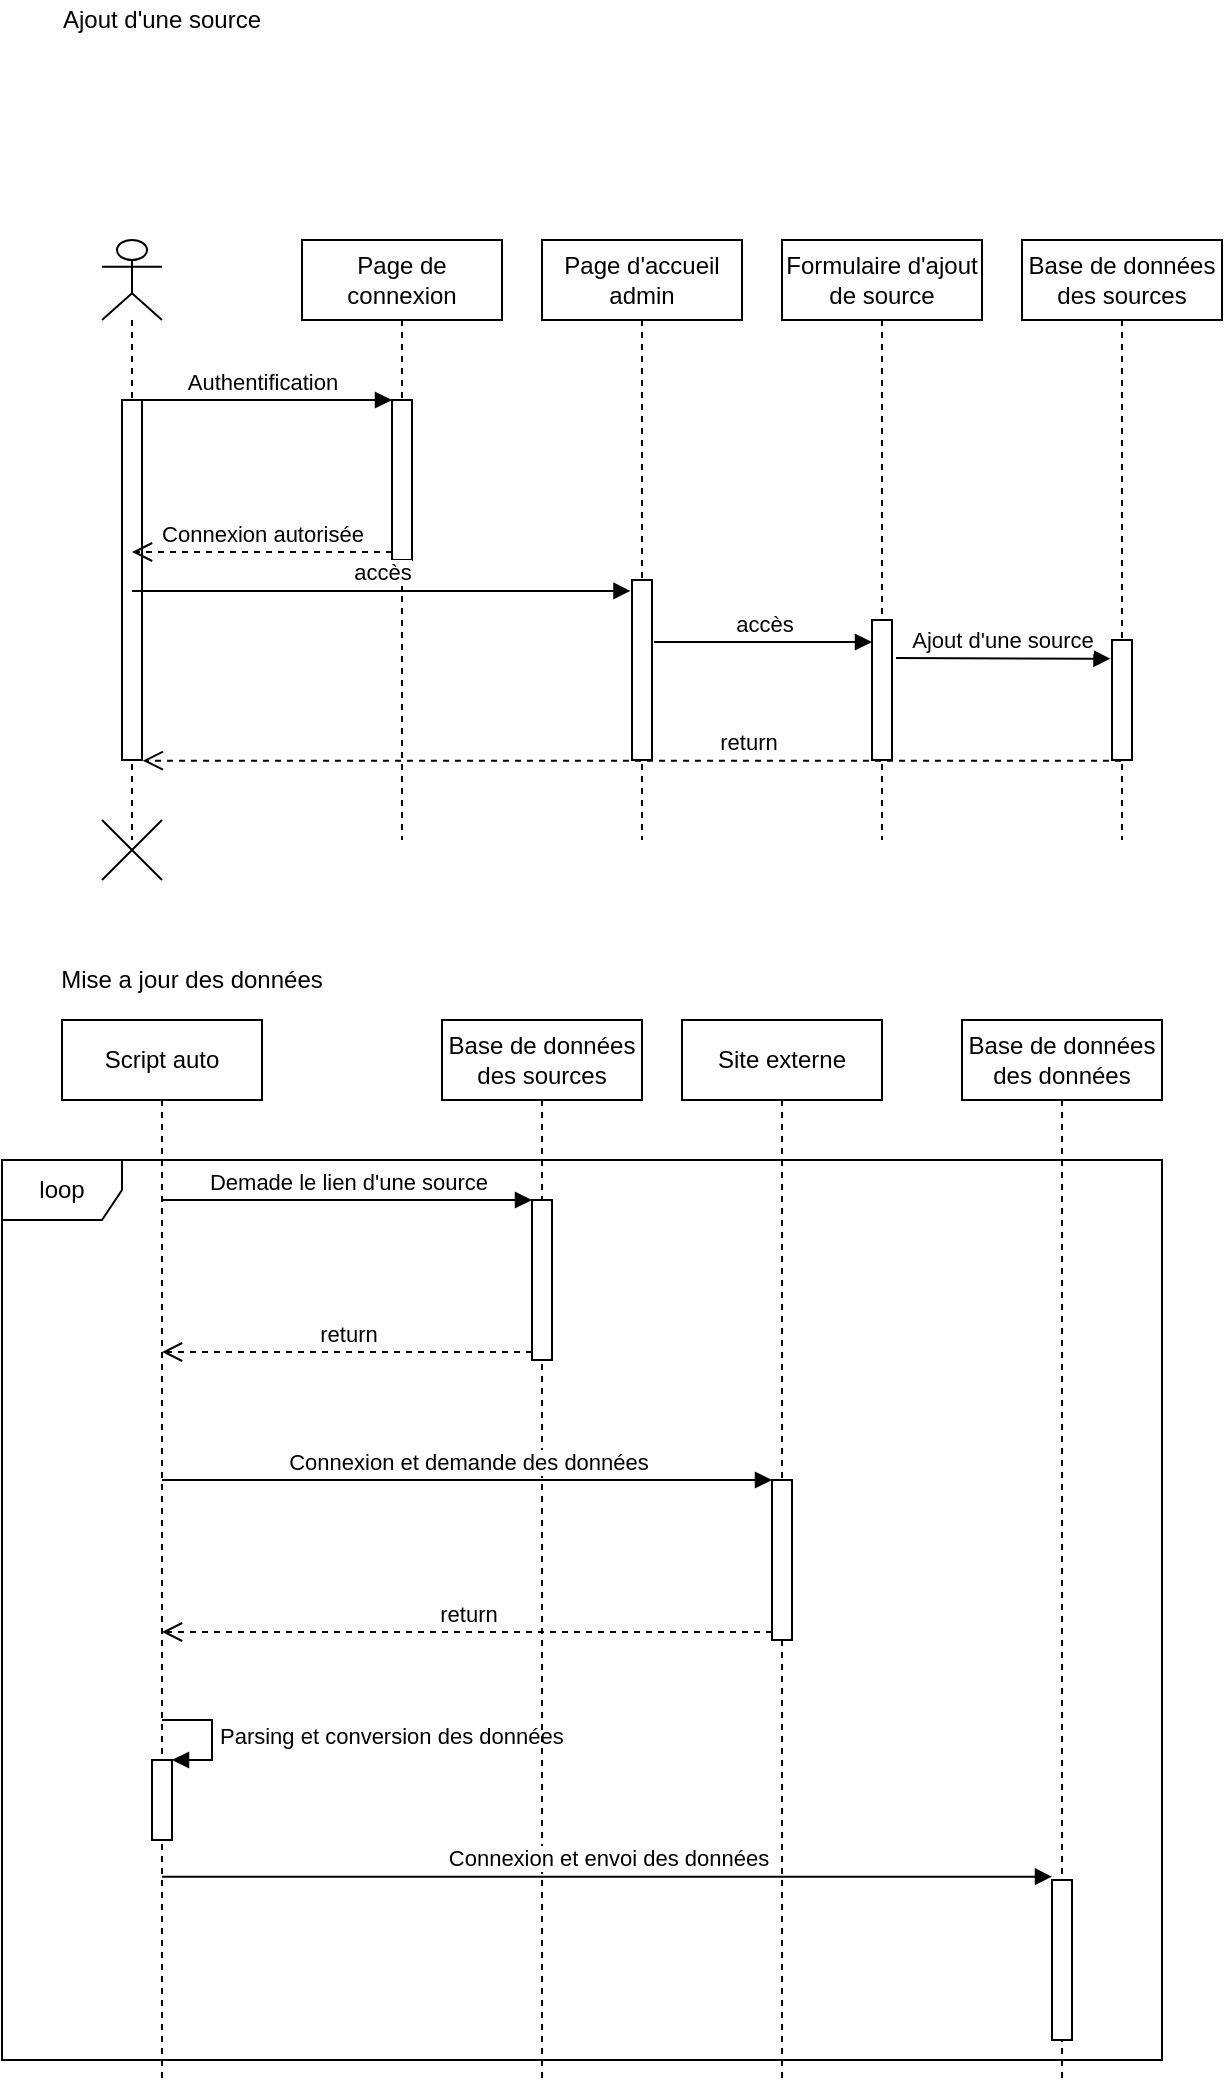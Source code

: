 <mxfile version="13.9.9" type="device"><diagram id="CPhnIF93Ij507IHP1h0x" name="Page-1"><mxGraphModel dx="2212" dy="685" grid="1" gridSize="10" guides="1" tooltips="1" connect="1" arrows="1" fold="1" page="1" pageScale="1" pageWidth="827" pageHeight="1169" math="0" shadow="0"><root><mxCell id="0"/><mxCell id="1" parent="0"/><mxCell id="B_cfs9F36_CmI0rOF6L_-2" value="Ajout d'une source" style="text;html=1;strokeColor=none;fillColor=none;align=center;verticalAlign=middle;whiteSpace=wrap;rounded=0;" vertex="1" parent="1"><mxGeometry width="120" height="20" as="geometry"/></mxCell><mxCell id="B_cfs9F36_CmI0rOF6L_-3" value="" style="shape=umlLifeline;participant=umlActor;perimeter=lifelinePerimeter;whiteSpace=wrap;html=1;container=1;collapsible=0;recursiveResize=0;verticalAlign=top;spacingTop=36;outlineConnect=0;" vertex="1" parent="1"><mxGeometry x="30" y="120" width="30" height="300" as="geometry"/></mxCell><mxCell id="B_cfs9F36_CmI0rOF6L_-25" value="" style="html=1;points=[];perimeter=orthogonalPerimeter;" vertex="1" parent="B_cfs9F36_CmI0rOF6L_-3"><mxGeometry x="10" y="80" width="10" height="180" as="geometry"/></mxCell><mxCell id="B_cfs9F36_CmI0rOF6L_-7" value="Page de connexion" style="shape=umlLifeline;perimeter=lifelinePerimeter;whiteSpace=wrap;html=1;container=1;collapsible=0;recursiveResize=0;outlineConnect=0;" vertex="1" parent="1"><mxGeometry x="130" y="120" width="100" height="300" as="geometry"/></mxCell><mxCell id="B_cfs9F36_CmI0rOF6L_-8" value="" style="html=1;points=[];perimeter=orthogonalPerimeter;" vertex="1" parent="B_cfs9F36_CmI0rOF6L_-7"><mxGeometry x="45" y="80" width="10" height="80" as="geometry"/></mxCell><mxCell id="B_cfs9F36_CmI0rOF6L_-9" value="Authentification" style="html=1;verticalAlign=bottom;endArrow=block;entryX=0;entryY=0;" edge="1" target="B_cfs9F36_CmI0rOF6L_-8" parent="1" source="B_cfs9F36_CmI0rOF6L_-3"><mxGeometry relative="1" as="geometry"><mxPoint x="50" y="200" as="sourcePoint"/></mxGeometry></mxCell><mxCell id="B_cfs9F36_CmI0rOF6L_-10" value="Connexion autorisée" style="html=1;verticalAlign=bottom;endArrow=open;dashed=1;endSize=8;exitX=0;exitY=0.95;" edge="1" source="B_cfs9F36_CmI0rOF6L_-8" parent="1" target="B_cfs9F36_CmI0rOF6L_-3"><mxGeometry relative="1" as="geometry"><mxPoint x="50" y="276" as="targetPoint"/></mxGeometry></mxCell><mxCell id="B_cfs9F36_CmI0rOF6L_-11" value="Formulaire d'ajout de source" style="shape=umlLifeline;perimeter=lifelinePerimeter;whiteSpace=wrap;html=1;container=1;collapsible=0;recursiveResize=0;outlineConnect=0;" vertex="1" parent="1"><mxGeometry x="370" y="120" width="100" height="300" as="geometry"/></mxCell><mxCell id="B_cfs9F36_CmI0rOF6L_-13" value="" style="html=1;points=[];perimeter=orthogonalPerimeter;" vertex="1" parent="B_cfs9F36_CmI0rOF6L_-11"><mxGeometry x="45" y="190" width="10" height="70" as="geometry"/></mxCell><mxCell id="B_cfs9F36_CmI0rOF6L_-14" value="Page d'accueil admin" style="shape=umlLifeline;perimeter=lifelinePerimeter;whiteSpace=wrap;html=1;container=1;collapsible=0;recursiveResize=0;outlineConnect=0;" vertex="1" parent="1"><mxGeometry x="250" y="120" width="100" height="300" as="geometry"/></mxCell><mxCell id="B_cfs9F36_CmI0rOF6L_-15" value="" style="html=1;points=[];perimeter=orthogonalPerimeter;" vertex="1" parent="B_cfs9F36_CmI0rOF6L_-14"><mxGeometry x="45" y="170" width="10" height="90" as="geometry"/></mxCell><mxCell id="B_cfs9F36_CmI0rOF6L_-16" value="accès" style="html=1;verticalAlign=bottom;endArrow=block;entryX=-0.076;entryY=0.061;entryDx=0;entryDy=0;entryPerimeter=0;" edge="1" parent="1" source="B_cfs9F36_CmI0rOF6L_-3" target="B_cfs9F36_CmI0rOF6L_-15"><mxGeometry width="80" relative="1" as="geometry"><mxPoint x="80" y="350" as="sourcePoint"/><mxPoint x="160" y="350" as="targetPoint"/></mxGeometry></mxCell><mxCell id="B_cfs9F36_CmI0rOF6L_-17" value="accès" style="html=1;verticalAlign=bottom;endArrow=block;" edge="1" parent="1" target="B_cfs9F36_CmI0rOF6L_-13"><mxGeometry width="80" relative="1" as="geometry"><mxPoint x="306" y="321" as="sourcePoint"/><mxPoint x="416" y="323" as="targetPoint"/></mxGeometry></mxCell><mxCell id="B_cfs9F36_CmI0rOF6L_-18" value="Base de données des sources" style="shape=umlLifeline;perimeter=lifelinePerimeter;whiteSpace=wrap;html=1;container=1;collapsible=0;recursiveResize=0;outlineConnect=0;" vertex="1" parent="1"><mxGeometry x="490" y="120" width="100" height="300" as="geometry"/></mxCell><mxCell id="B_cfs9F36_CmI0rOF6L_-19" value="" style="html=1;points=[];perimeter=orthogonalPerimeter;" vertex="1" parent="B_cfs9F36_CmI0rOF6L_-18"><mxGeometry x="45" y="200" width="10" height="60" as="geometry"/></mxCell><mxCell id="B_cfs9F36_CmI0rOF6L_-20" value="Ajout d'une source" style="html=1;verticalAlign=bottom;endArrow=block;entryX=-0.076;entryY=0.156;entryDx=0;entryDy=0;entryPerimeter=0;" edge="1" parent="1" target="B_cfs9F36_CmI0rOF6L_-19"><mxGeometry width="80" relative="1" as="geometry"><mxPoint x="427" y="329" as="sourcePoint"/><mxPoint x="426.31" y="331.04" as="targetPoint"/></mxGeometry></mxCell><mxCell id="B_cfs9F36_CmI0rOF6L_-24" value="return" style="html=1;verticalAlign=bottom;endArrow=open;dashed=1;endSize=8;entryX=1.039;entryY=1.002;entryDx=0;entryDy=0;entryPerimeter=0;" edge="1" parent="1" source="B_cfs9F36_CmI0rOF6L_-18" target="B_cfs9F36_CmI0rOF6L_-25"><mxGeometry x="-0.235" relative="1" as="geometry"><mxPoint x="261.28" y="380.0" as="sourcePoint"/><mxPoint x="70" y="380" as="targetPoint"/><mxPoint as="offset"/></mxGeometry></mxCell><mxCell id="B_cfs9F36_CmI0rOF6L_-26" value="" style="shape=umlDestroy;" vertex="1" parent="1"><mxGeometry x="30" y="410" width="30" height="30" as="geometry"/></mxCell><mxCell id="B_cfs9F36_CmI0rOF6L_-27" value="Mise a jour des données" style="text;html=1;strokeColor=none;fillColor=none;align=center;verticalAlign=middle;whiteSpace=wrap;rounded=0;" vertex="1" parent="1"><mxGeometry y="480" width="150" height="20" as="geometry"/></mxCell><mxCell id="B_cfs9F36_CmI0rOF6L_-28" value="Script auto" style="shape=umlLifeline;perimeter=lifelinePerimeter;whiteSpace=wrap;html=1;container=1;collapsible=0;recursiveResize=0;outlineConnect=0;" vertex="1" parent="1"><mxGeometry x="10" y="510" width="100" height="530" as="geometry"/></mxCell><mxCell id="B_cfs9F36_CmI0rOF6L_-44" value="" style="html=1;points=[];perimeter=orthogonalPerimeter;" vertex="1" parent="B_cfs9F36_CmI0rOF6L_-28"><mxGeometry x="45" y="370" width="10" height="40" as="geometry"/></mxCell><mxCell id="B_cfs9F36_CmI0rOF6L_-45" value="Parsing et conversion des données" style="edgeStyle=orthogonalEdgeStyle;html=1;align=left;spacingLeft=2;endArrow=block;rounded=0;entryX=1;entryY=0;" edge="1" target="B_cfs9F36_CmI0rOF6L_-44" parent="B_cfs9F36_CmI0rOF6L_-28"><mxGeometry relative="1" as="geometry"><mxPoint x="50" y="350" as="sourcePoint"/><Array as="points"><mxPoint x="75" y="350"/></Array></mxGeometry></mxCell><mxCell id="B_cfs9F36_CmI0rOF6L_-29" value="Base de données des sources" style="shape=umlLifeline;perimeter=lifelinePerimeter;whiteSpace=wrap;html=1;container=1;collapsible=0;recursiveResize=0;outlineConnect=0;" vertex="1" parent="1"><mxGeometry x="200" y="510" width="100" height="530" as="geometry"/></mxCell><mxCell id="B_cfs9F36_CmI0rOF6L_-41" value="" style="html=1;points=[];perimeter=orthogonalPerimeter;" vertex="1" parent="B_cfs9F36_CmI0rOF6L_-29"><mxGeometry x="45" y="90" width="10" height="80" as="geometry"/></mxCell><mxCell id="B_cfs9F36_CmI0rOF6L_-35" value="Site externe" style="shape=umlLifeline;perimeter=lifelinePerimeter;whiteSpace=wrap;html=1;container=1;collapsible=0;recursiveResize=0;outlineConnect=0;" vertex="1" parent="1"><mxGeometry x="320" y="510" width="100" height="530" as="geometry"/></mxCell><mxCell id="B_cfs9F36_CmI0rOF6L_-37" value="" style="html=1;points=[];perimeter=orthogonalPerimeter;" vertex="1" parent="B_cfs9F36_CmI0rOF6L_-35"><mxGeometry x="45" y="230" width="10" height="80" as="geometry"/></mxCell><mxCell id="B_cfs9F36_CmI0rOF6L_-38" value="Connexion et demande des données" style="html=1;verticalAlign=bottom;endArrow=block;entryX=0;entryY=0;" edge="1" target="B_cfs9F36_CmI0rOF6L_-37" parent="1" source="B_cfs9F36_CmI0rOF6L_-28"><mxGeometry relative="1" as="geometry"><mxPoint x="225" y="740" as="sourcePoint"/></mxGeometry></mxCell><mxCell id="B_cfs9F36_CmI0rOF6L_-42" value="Demade le lien d'une source" style="html=1;verticalAlign=bottom;endArrow=block;entryX=0;entryY=0;" edge="1" target="B_cfs9F36_CmI0rOF6L_-41" parent="1" source="B_cfs9F36_CmI0rOF6L_-28"><mxGeometry relative="1" as="geometry"><mxPoint x="105" y="600" as="sourcePoint"/></mxGeometry></mxCell><mxCell id="B_cfs9F36_CmI0rOF6L_-43" value="return" style="html=1;verticalAlign=bottom;endArrow=open;dashed=1;endSize=8;exitX=0;exitY=0.95;" edge="1" source="B_cfs9F36_CmI0rOF6L_-41" parent="1" target="B_cfs9F36_CmI0rOF6L_-28"><mxGeometry relative="1" as="geometry"><mxPoint x="105" y="676" as="targetPoint"/></mxGeometry></mxCell><mxCell id="B_cfs9F36_CmI0rOF6L_-39" value="return" style="html=1;verticalAlign=bottom;endArrow=open;dashed=1;endSize=8;exitX=0;exitY=0.95;" edge="1" source="B_cfs9F36_CmI0rOF6L_-37" parent="1" target="B_cfs9F36_CmI0rOF6L_-28"><mxGeometry relative="1" as="geometry"><mxPoint x="130" y="816" as="targetPoint"/></mxGeometry></mxCell><mxCell id="B_cfs9F36_CmI0rOF6L_-46" value="Base de données&lt;br&gt;des données" style="shape=umlLifeline;perimeter=lifelinePerimeter;whiteSpace=wrap;html=1;container=1;collapsible=0;recursiveResize=0;outlineConnect=0;" vertex="1" parent="1"><mxGeometry x="460" y="510" width="100" height="530" as="geometry"/></mxCell><mxCell id="B_cfs9F36_CmI0rOF6L_-49" value="" style="html=1;points=[];perimeter=orthogonalPerimeter;" vertex="1" parent="B_cfs9F36_CmI0rOF6L_-46"><mxGeometry x="45" y="430" width="10" height="80" as="geometry"/></mxCell><mxCell id="B_cfs9F36_CmI0rOF6L_-52" value="Connexion et envoi des données" style="html=1;verticalAlign=bottom;endArrow=block;entryX=0;entryY=-0.021;entryDx=0;entryDy=0;entryPerimeter=0;" edge="1" parent="1" source="B_cfs9F36_CmI0rOF6L_-28" target="B_cfs9F36_CmI0rOF6L_-49"><mxGeometry width="80" relative="1" as="geometry"><mxPoint x="180" y="950" as="sourcePoint"/><mxPoint x="260" y="950" as="targetPoint"/></mxGeometry></mxCell><mxCell id="B_cfs9F36_CmI0rOF6L_-54" value="loop" style="shape=umlFrame;whiteSpace=wrap;html=1;" vertex="1" parent="1"><mxGeometry x="-20" y="580" width="580" height="450" as="geometry"/></mxCell></root></mxGraphModel></diagram></mxfile>